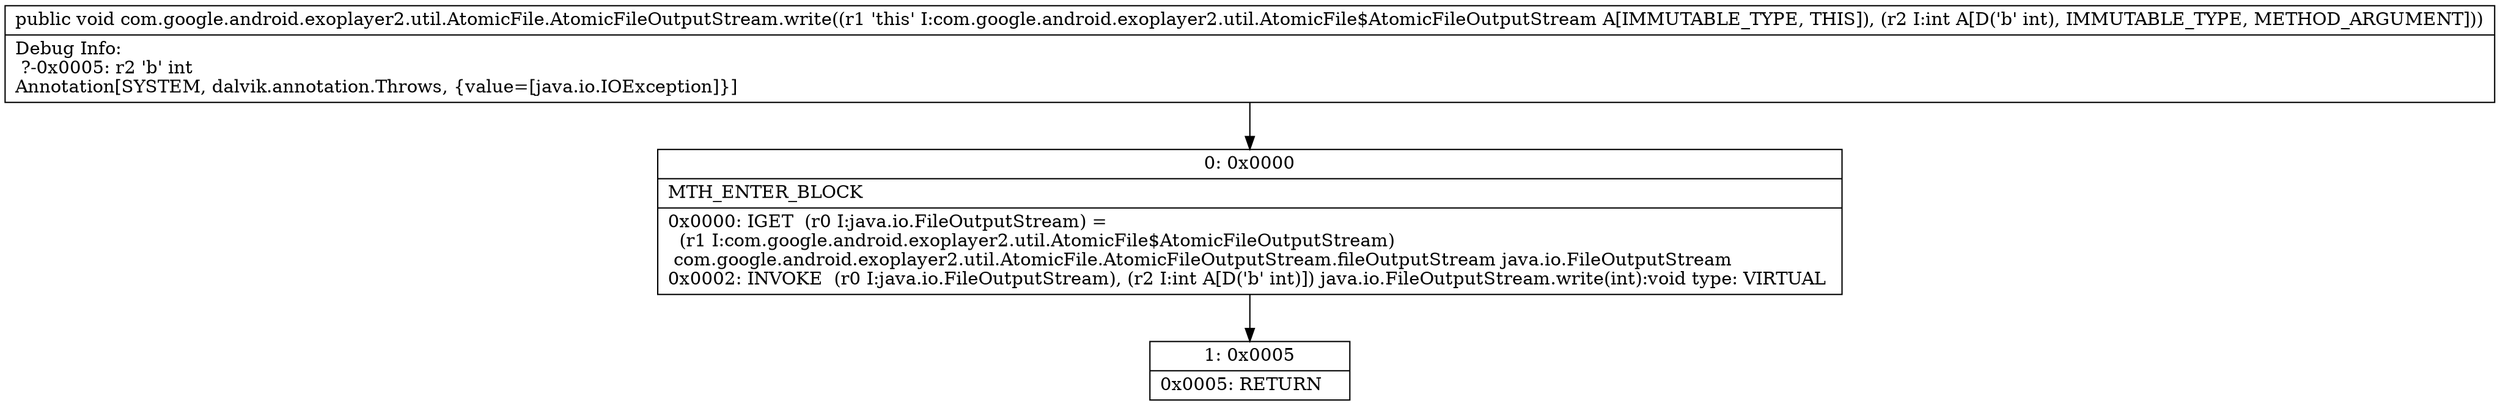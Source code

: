 digraph "CFG forcom.google.android.exoplayer2.util.AtomicFile.AtomicFileOutputStream.write(I)V" {
Node_0 [shape=record,label="{0\:\ 0x0000|MTH_ENTER_BLOCK\l|0x0000: IGET  (r0 I:java.io.FileOutputStream) = \l  (r1 I:com.google.android.exoplayer2.util.AtomicFile$AtomicFileOutputStream)\l com.google.android.exoplayer2.util.AtomicFile.AtomicFileOutputStream.fileOutputStream java.io.FileOutputStream \l0x0002: INVOKE  (r0 I:java.io.FileOutputStream), (r2 I:int A[D('b' int)]) java.io.FileOutputStream.write(int):void type: VIRTUAL \l}"];
Node_1 [shape=record,label="{1\:\ 0x0005|0x0005: RETURN   \l}"];
MethodNode[shape=record,label="{public void com.google.android.exoplayer2.util.AtomicFile.AtomicFileOutputStream.write((r1 'this' I:com.google.android.exoplayer2.util.AtomicFile$AtomicFileOutputStream A[IMMUTABLE_TYPE, THIS]), (r2 I:int A[D('b' int), IMMUTABLE_TYPE, METHOD_ARGUMENT]))  | Debug Info:\l  ?\-0x0005: r2 'b' int\lAnnotation[SYSTEM, dalvik.annotation.Throws, \{value=[java.io.IOException]\}]\l}"];
MethodNode -> Node_0;
Node_0 -> Node_1;
}

